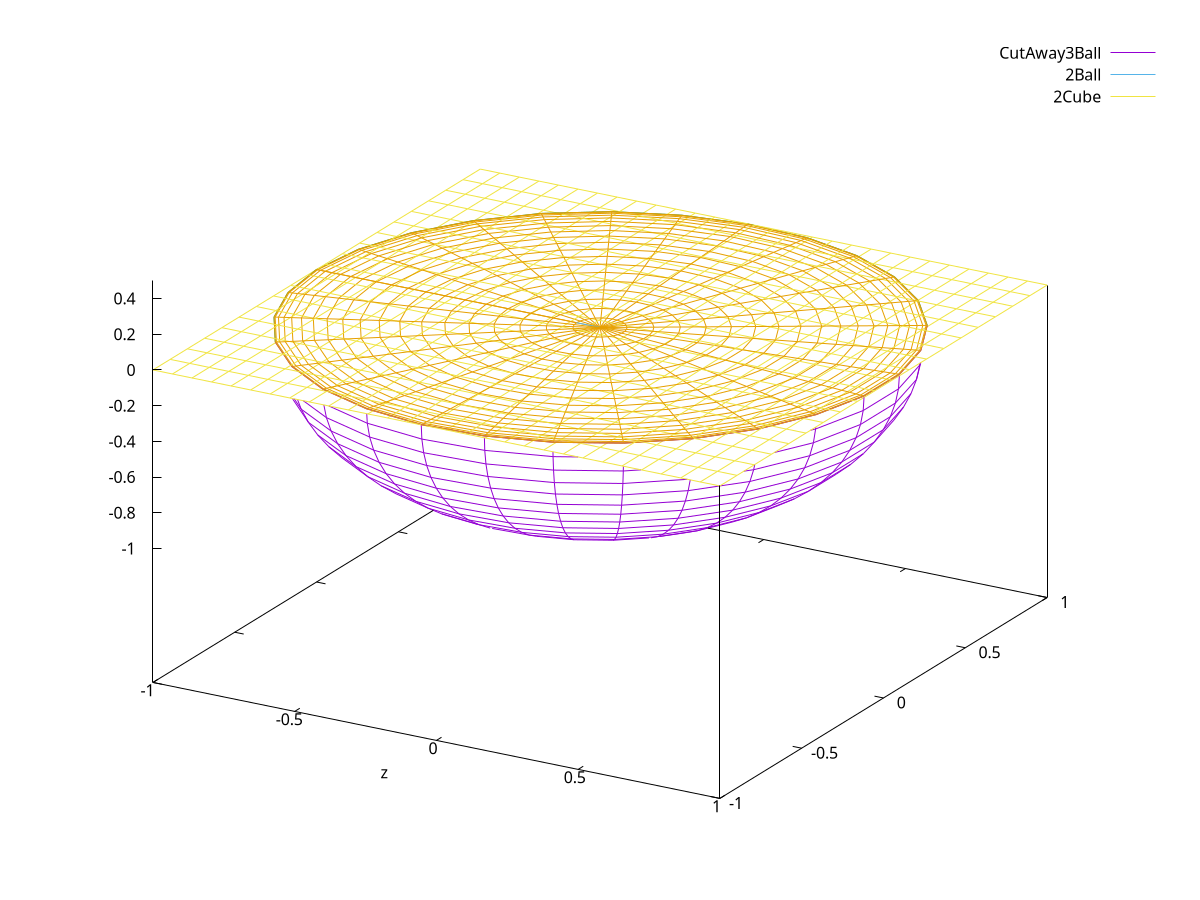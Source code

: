 set hidden3d
set parametric
set view 60
set isosamples 30,20
set xrange[-1 : 1]
set yrange[-1 : 1]
set zrange[-1 : .5]
set xlabel "x"
set xlabel "y"
set xlabel "z"
set terminal png enhanced
set output "plot_3d.png"
splot [-pi:pi][-pi/2:0] cos(u)*cos(v), sin(u)*cos(v), sin(v) t "CutAway3Ball", cos(u)*cos(v), sin(u)*cos(v), 0 t "2Ball", u/pi,v/(pi/4)+1,0 t "2Cube"
